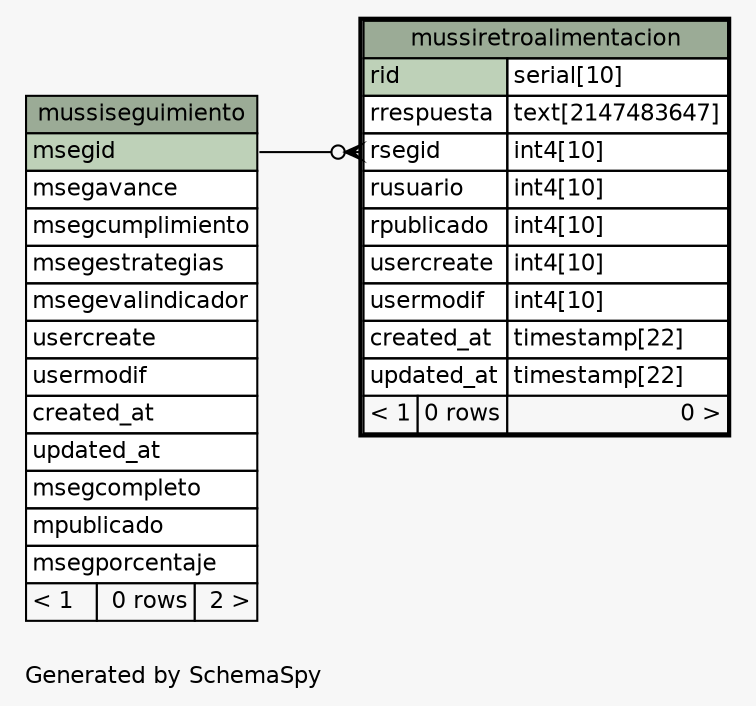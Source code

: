 // dot 2.38.0 on Mac OS X 10.11.1
// SchemaSpy rev 590
digraph "oneDegreeRelationshipsDiagram" {
  graph [
    rankdir="RL"
    bgcolor="#f7f7f7"
    label="\nGenerated by SchemaSpy"
    labeljust="l"
    nodesep="0.18"
    ranksep="0.46"
    fontname="Helvetica"
    fontsize="11"
  ];
  node [
    fontname="Helvetica"
    fontsize="11"
    shape="plaintext"
  ];
  edge [
    arrowsize="0.8"
  ];
  "mussiretroalimentacion":"rsegid":w -> "mussiseguimiento":"msegid":e [arrowhead=none dir=back arrowtail=crowodot];
  "mussiretroalimentacion" [
    label=<
    <TABLE BORDER="2" CELLBORDER="1" CELLSPACING="0" BGCOLOR="#ffffff">
      <TR><TD COLSPAN="3" BGCOLOR="#9bab96" ALIGN="CENTER">mussiretroalimentacion</TD></TR>
      <TR><TD PORT="rid" COLSPAN="2" BGCOLOR="#bed1b8" ALIGN="LEFT">rid</TD><TD PORT="rid.type" ALIGN="LEFT">serial[10]</TD></TR>
      <TR><TD PORT="rrespuesta" COLSPAN="2" ALIGN="LEFT">rrespuesta</TD><TD PORT="rrespuesta.type" ALIGN="LEFT">text[2147483647]</TD></TR>
      <TR><TD PORT="rsegid" COLSPAN="2" ALIGN="LEFT">rsegid</TD><TD PORT="rsegid.type" ALIGN="LEFT">int4[10]</TD></TR>
      <TR><TD PORT="rusuario" COLSPAN="2" ALIGN="LEFT">rusuario</TD><TD PORT="rusuario.type" ALIGN="LEFT">int4[10]</TD></TR>
      <TR><TD PORT="rpublicado" COLSPAN="2" ALIGN="LEFT">rpublicado</TD><TD PORT="rpublicado.type" ALIGN="LEFT">int4[10]</TD></TR>
      <TR><TD PORT="usercreate" COLSPAN="2" ALIGN="LEFT">usercreate</TD><TD PORT="usercreate.type" ALIGN="LEFT">int4[10]</TD></TR>
      <TR><TD PORT="usermodif" COLSPAN="2" ALIGN="LEFT">usermodif</TD><TD PORT="usermodif.type" ALIGN="LEFT">int4[10]</TD></TR>
      <TR><TD PORT="created_at" COLSPAN="2" ALIGN="LEFT">created_at</TD><TD PORT="created_at.type" ALIGN="LEFT">timestamp[22]</TD></TR>
      <TR><TD PORT="updated_at" COLSPAN="2" ALIGN="LEFT">updated_at</TD><TD PORT="updated_at.type" ALIGN="LEFT">timestamp[22]</TD></TR>
      <TR><TD ALIGN="LEFT" BGCOLOR="#f7f7f7">&lt; 1</TD><TD ALIGN="RIGHT" BGCOLOR="#f7f7f7">0 rows</TD><TD ALIGN="RIGHT" BGCOLOR="#f7f7f7">0 &gt;</TD></TR>
    </TABLE>>
    URL="mussiretroalimentacion.html"
    tooltip="mussiretroalimentacion"
  ];
  "mussiseguimiento" [
    label=<
    <TABLE BORDER="0" CELLBORDER="1" CELLSPACING="0" BGCOLOR="#ffffff">
      <TR><TD COLSPAN="3" BGCOLOR="#9bab96" ALIGN="CENTER">mussiseguimiento</TD></TR>
      <TR><TD PORT="msegid" COLSPAN="3" BGCOLOR="#bed1b8" ALIGN="LEFT">msegid</TD></TR>
      <TR><TD PORT="msegavance" COLSPAN="3" ALIGN="LEFT">msegavance</TD></TR>
      <TR><TD PORT="msegcumplimiento" COLSPAN="3" ALIGN="LEFT">msegcumplimiento</TD></TR>
      <TR><TD PORT="msegestrategias" COLSPAN="3" ALIGN="LEFT">msegestrategias</TD></TR>
      <TR><TD PORT="msegevalindicador" COLSPAN="3" ALIGN="LEFT">msegevalindicador</TD></TR>
      <TR><TD PORT="usercreate" COLSPAN="3" ALIGN="LEFT">usercreate</TD></TR>
      <TR><TD PORT="usermodif" COLSPAN="3" ALIGN="LEFT">usermodif</TD></TR>
      <TR><TD PORT="created_at" COLSPAN="3" ALIGN="LEFT">created_at</TD></TR>
      <TR><TD PORT="updated_at" COLSPAN="3" ALIGN="LEFT">updated_at</TD></TR>
      <TR><TD PORT="msegcompleto" COLSPAN="3" ALIGN="LEFT">msegcompleto</TD></TR>
      <TR><TD PORT="mpublicado" COLSPAN="3" ALIGN="LEFT">mpublicado</TD></TR>
      <TR><TD PORT="msegporcentaje" COLSPAN="3" ALIGN="LEFT">msegporcentaje</TD></TR>
      <TR><TD ALIGN="LEFT" BGCOLOR="#f7f7f7">&lt; 1</TD><TD ALIGN="RIGHT" BGCOLOR="#f7f7f7">0 rows</TD><TD ALIGN="RIGHT" BGCOLOR="#f7f7f7">2 &gt;</TD></TR>
    </TABLE>>
    URL="mussiseguimiento.html"
    tooltip="mussiseguimiento"
  ];
}
